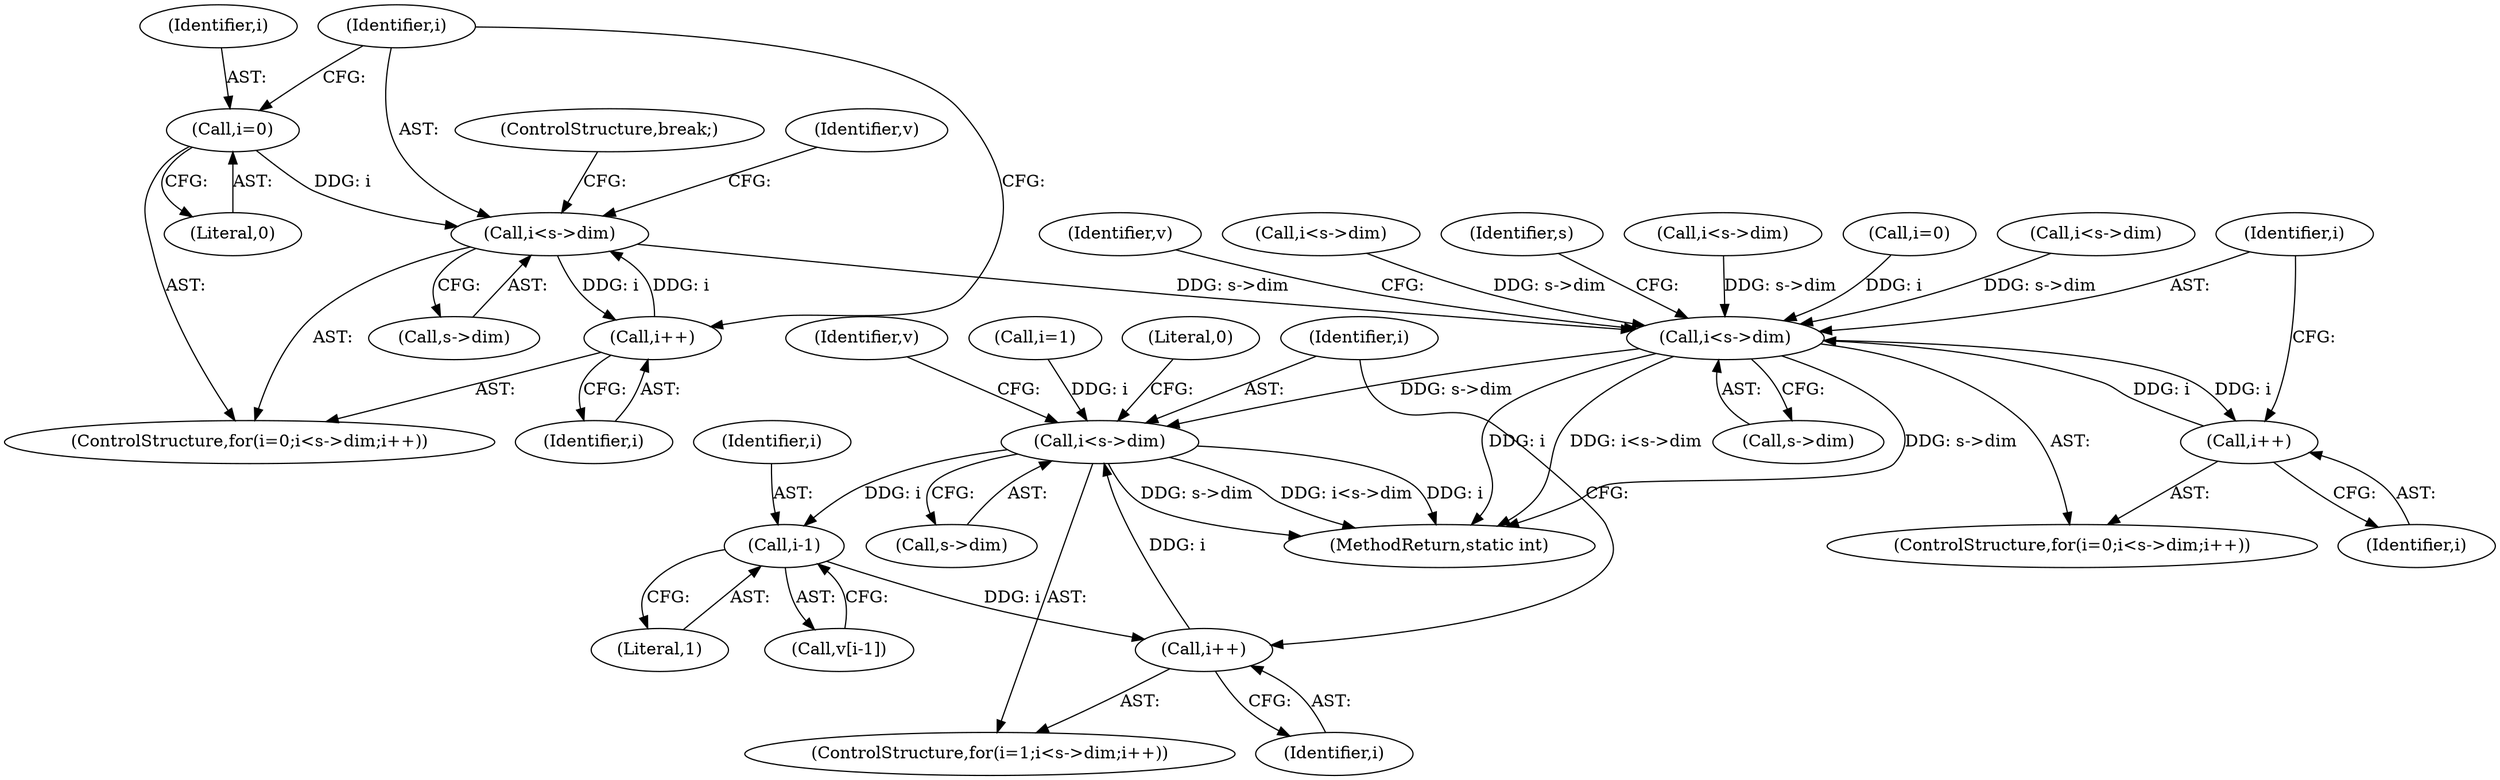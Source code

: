 digraph "1_Android_eeb4e45d5683f88488c083ecf142dc89bc3f0b47_1@pointer" {
"1000279" [label="(Call,i<s->dim)"];
"1000284" [label="(Call,i++)"];
"1000279" [label="(Call,i<s->dim)"];
"1000276" [label="(Call,i=0)"];
"1000362" [label="(Call,i<s->dim)"];
"1000367" [label="(Call,i++)"];
"1000390" [label="(Call,i<s->dim)"];
"1000403" [label="(Call,i-1)"];
"1000395" [label="(Call,i++)"];
"1000396" [label="(Identifier,i)"];
"1000384" [label="(Identifier,s)"];
"1000281" [label="(Call,s->dim)"];
"1000404" [label="(Identifier,i)"];
"1000391" [label="(Identifier,i)"];
"1000363" [label="(Identifier,i)"];
"1000183" [label="(Call,i<s->dim)"];
"1000408" [label="(MethodReturn,static int)"];
"1000387" [label="(Call,i=1)"];
"1000405" [label="(Literal,1)"];
"1000386" [label="(ControlStructure,for(i=1;i<s->dim;i++))"];
"1000359" [label="(Call,i=0)"];
"1000284" [label="(Call,i++)"];
"1000395" [label="(Call,i++)"];
"1000257" [label="(Call,i<s->dim)"];
"1000275" [label="(ControlStructure,for(i=0;i<s->dim;i++))"];
"1000280" [label="(Identifier,i)"];
"1000401" [label="(Call,v[i-1])"];
"1000407" [label="(Literal,0)"];
"1000371" [label="(Identifier,v)"];
"1000276" [label="(Call,i=0)"];
"1000367" [label="(Call,i++)"];
"1000364" [label="(Call,s->dim)"];
"1000368" [label="(Identifier,i)"];
"1000285" [label="(Identifier,i)"];
"1000295" [label="(ControlStructure,break;)"];
"1000392" [label="(Call,s->dim)"];
"1000399" [label="(Identifier,v)"];
"1000390" [label="(Call,i<s->dim)"];
"1000288" [label="(Identifier,v)"];
"1000403" [label="(Call,i-1)"];
"1000146" [label="(Call,i<s->dim)"];
"1000278" [label="(Literal,0)"];
"1000277" [label="(Identifier,i)"];
"1000279" [label="(Call,i<s->dim)"];
"1000362" [label="(Call,i<s->dim)"];
"1000358" [label="(ControlStructure,for(i=0;i<s->dim;i++))"];
"1000279" -> "1000275"  [label="AST: "];
"1000279" -> "1000281"  [label="CFG: "];
"1000280" -> "1000279"  [label="AST: "];
"1000281" -> "1000279"  [label="AST: "];
"1000288" -> "1000279"  [label="CFG: "];
"1000295" -> "1000279"  [label="CFG: "];
"1000284" -> "1000279"  [label="DDG: i"];
"1000276" -> "1000279"  [label="DDG: i"];
"1000279" -> "1000284"  [label="DDG: i"];
"1000279" -> "1000362"  [label="DDG: s->dim"];
"1000284" -> "1000275"  [label="AST: "];
"1000284" -> "1000285"  [label="CFG: "];
"1000285" -> "1000284"  [label="AST: "];
"1000280" -> "1000284"  [label="CFG: "];
"1000276" -> "1000275"  [label="AST: "];
"1000276" -> "1000278"  [label="CFG: "];
"1000277" -> "1000276"  [label="AST: "];
"1000278" -> "1000276"  [label="AST: "];
"1000280" -> "1000276"  [label="CFG: "];
"1000362" -> "1000358"  [label="AST: "];
"1000362" -> "1000364"  [label="CFG: "];
"1000363" -> "1000362"  [label="AST: "];
"1000364" -> "1000362"  [label="AST: "];
"1000371" -> "1000362"  [label="CFG: "];
"1000384" -> "1000362"  [label="CFG: "];
"1000362" -> "1000408"  [label="DDG: s->dim"];
"1000362" -> "1000408"  [label="DDG: i<s->dim"];
"1000362" -> "1000408"  [label="DDG: i"];
"1000367" -> "1000362"  [label="DDG: i"];
"1000359" -> "1000362"  [label="DDG: i"];
"1000257" -> "1000362"  [label="DDG: s->dim"];
"1000183" -> "1000362"  [label="DDG: s->dim"];
"1000146" -> "1000362"  [label="DDG: s->dim"];
"1000362" -> "1000367"  [label="DDG: i"];
"1000362" -> "1000390"  [label="DDG: s->dim"];
"1000367" -> "1000358"  [label="AST: "];
"1000367" -> "1000368"  [label="CFG: "];
"1000368" -> "1000367"  [label="AST: "];
"1000363" -> "1000367"  [label="CFG: "];
"1000390" -> "1000386"  [label="AST: "];
"1000390" -> "1000392"  [label="CFG: "];
"1000391" -> "1000390"  [label="AST: "];
"1000392" -> "1000390"  [label="AST: "];
"1000399" -> "1000390"  [label="CFG: "];
"1000407" -> "1000390"  [label="CFG: "];
"1000390" -> "1000408"  [label="DDG: s->dim"];
"1000390" -> "1000408"  [label="DDG: i<s->dim"];
"1000390" -> "1000408"  [label="DDG: i"];
"1000395" -> "1000390"  [label="DDG: i"];
"1000387" -> "1000390"  [label="DDG: i"];
"1000390" -> "1000403"  [label="DDG: i"];
"1000403" -> "1000401"  [label="AST: "];
"1000403" -> "1000405"  [label="CFG: "];
"1000404" -> "1000403"  [label="AST: "];
"1000405" -> "1000403"  [label="AST: "];
"1000401" -> "1000403"  [label="CFG: "];
"1000403" -> "1000395"  [label="DDG: i"];
"1000395" -> "1000386"  [label="AST: "];
"1000395" -> "1000396"  [label="CFG: "];
"1000396" -> "1000395"  [label="AST: "];
"1000391" -> "1000395"  [label="CFG: "];
}
